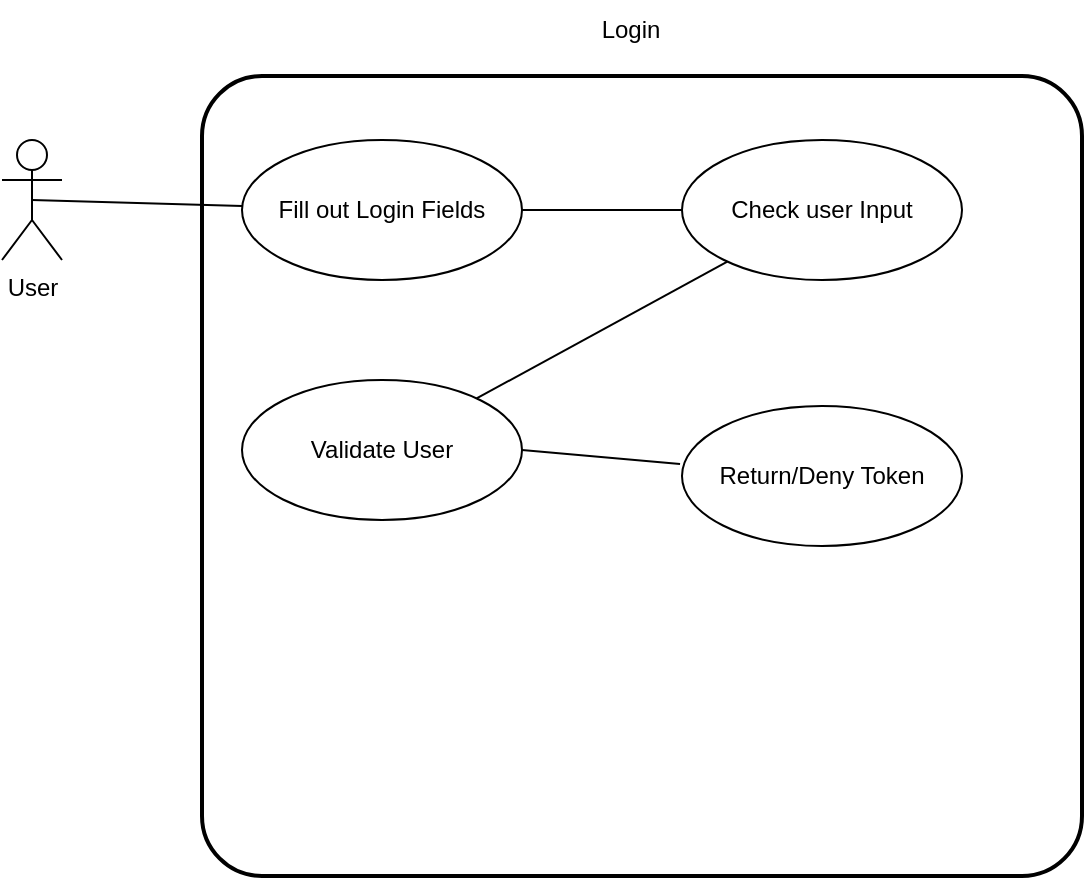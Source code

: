 <mxfile version="28.1.0">
  <diagram name="Seite-1" id="mUMHyt2FDMOKliGUe31f">
    <mxGraphModel dx="1426" dy="787" grid="1" gridSize="10" guides="1" tooltips="1" connect="1" arrows="1" fold="1" page="1" pageScale="1" pageWidth="827" pageHeight="1169" math="0" shadow="0">
      <root>
        <mxCell id="0" />
        <mxCell id="1" parent="0" />
        <mxCell id="59hj53T2B7-avzTeHskm-3" value="" style="rounded=1;whiteSpace=wrap;html=1;absoluteArcSize=1;arcSize=60;strokeWidth=2;" vertex="1" parent="1">
          <mxGeometry x="200" y="198" width="440" height="400" as="geometry" />
        </mxCell>
        <mxCell id="59hj53T2B7-avzTeHskm-8" value="" style="edgeStyle=orthogonalEdgeStyle;rounded=0;orthogonalLoop=1;jettySize=auto;html=1;endArrow=none;endFill=0;" edge="1" parent="1" source="59hj53T2B7-avzTeHskm-4" target="59hj53T2B7-avzTeHskm-7">
          <mxGeometry relative="1" as="geometry" />
        </mxCell>
        <mxCell id="59hj53T2B7-avzTeHskm-4" value="Fill out Login Fields" style="ellipse;whiteSpace=wrap;html=1;" vertex="1" parent="1">
          <mxGeometry x="220" y="230" width="140" height="70" as="geometry" />
        </mxCell>
        <mxCell id="59hj53T2B7-avzTeHskm-6" style="rounded=0;orthogonalLoop=1;jettySize=auto;html=1;exitX=0.5;exitY=0.5;exitDx=0;exitDy=0;exitPerimeter=0;endArrow=none;endFill=0;" edge="1" parent="1" source="59hj53T2B7-avzTeHskm-5" target="59hj53T2B7-avzTeHskm-4">
          <mxGeometry relative="1" as="geometry" />
        </mxCell>
        <mxCell id="59hj53T2B7-avzTeHskm-5" value="User" style="shape=umlActor;html=1;verticalLabelPosition=bottom;verticalAlign=top;align=center;" vertex="1" parent="1">
          <mxGeometry x="100" y="230" width="30" height="60" as="geometry" />
        </mxCell>
        <mxCell id="59hj53T2B7-avzTeHskm-12" value="" style="rounded=0;orthogonalLoop=1;jettySize=auto;html=1;endArrow=none;endFill=0;" edge="1" parent="1" source="59hj53T2B7-avzTeHskm-7" target="59hj53T2B7-avzTeHskm-11">
          <mxGeometry relative="1" as="geometry" />
        </mxCell>
        <mxCell id="59hj53T2B7-avzTeHskm-7" value="Check user Input" style="ellipse;whiteSpace=wrap;html=1;" vertex="1" parent="1">
          <mxGeometry x="440" y="230" width="140" height="70" as="geometry" />
        </mxCell>
        <mxCell id="59hj53T2B7-avzTeHskm-9" value="Login" style="text;html=1;align=center;verticalAlign=middle;resizable=0;points=[];autosize=1;strokeColor=none;fillColor=none;" vertex="1" parent="1">
          <mxGeometry x="389" y="160" width="50" height="30" as="geometry" />
        </mxCell>
        <mxCell id="59hj53T2B7-avzTeHskm-11" value="Validate User" style="ellipse;whiteSpace=wrap;html=1;" vertex="1" parent="1">
          <mxGeometry x="220" y="350" width="140" height="70" as="geometry" />
        </mxCell>
        <mxCell id="59hj53T2B7-avzTeHskm-13" value="Return/Deny Token" style="ellipse;whiteSpace=wrap;html=1;" vertex="1" parent="1">
          <mxGeometry x="440" y="363" width="140" height="70" as="geometry" />
        </mxCell>
        <mxCell id="59hj53T2B7-avzTeHskm-14" style="rounded=0;orthogonalLoop=1;jettySize=auto;html=1;exitX=1;exitY=0.5;exitDx=0;exitDy=0;entryX=-0.007;entryY=0.414;entryDx=0;entryDy=0;entryPerimeter=0;endArrow=none;endFill=0;" edge="1" parent="1" source="59hj53T2B7-avzTeHskm-11" target="59hj53T2B7-avzTeHskm-13">
          <mxGeometry relative="1" as="geometry" />
        </mxCell>
      </root>
    </mxGraphModel>
  </diagram>
</mxfile>
